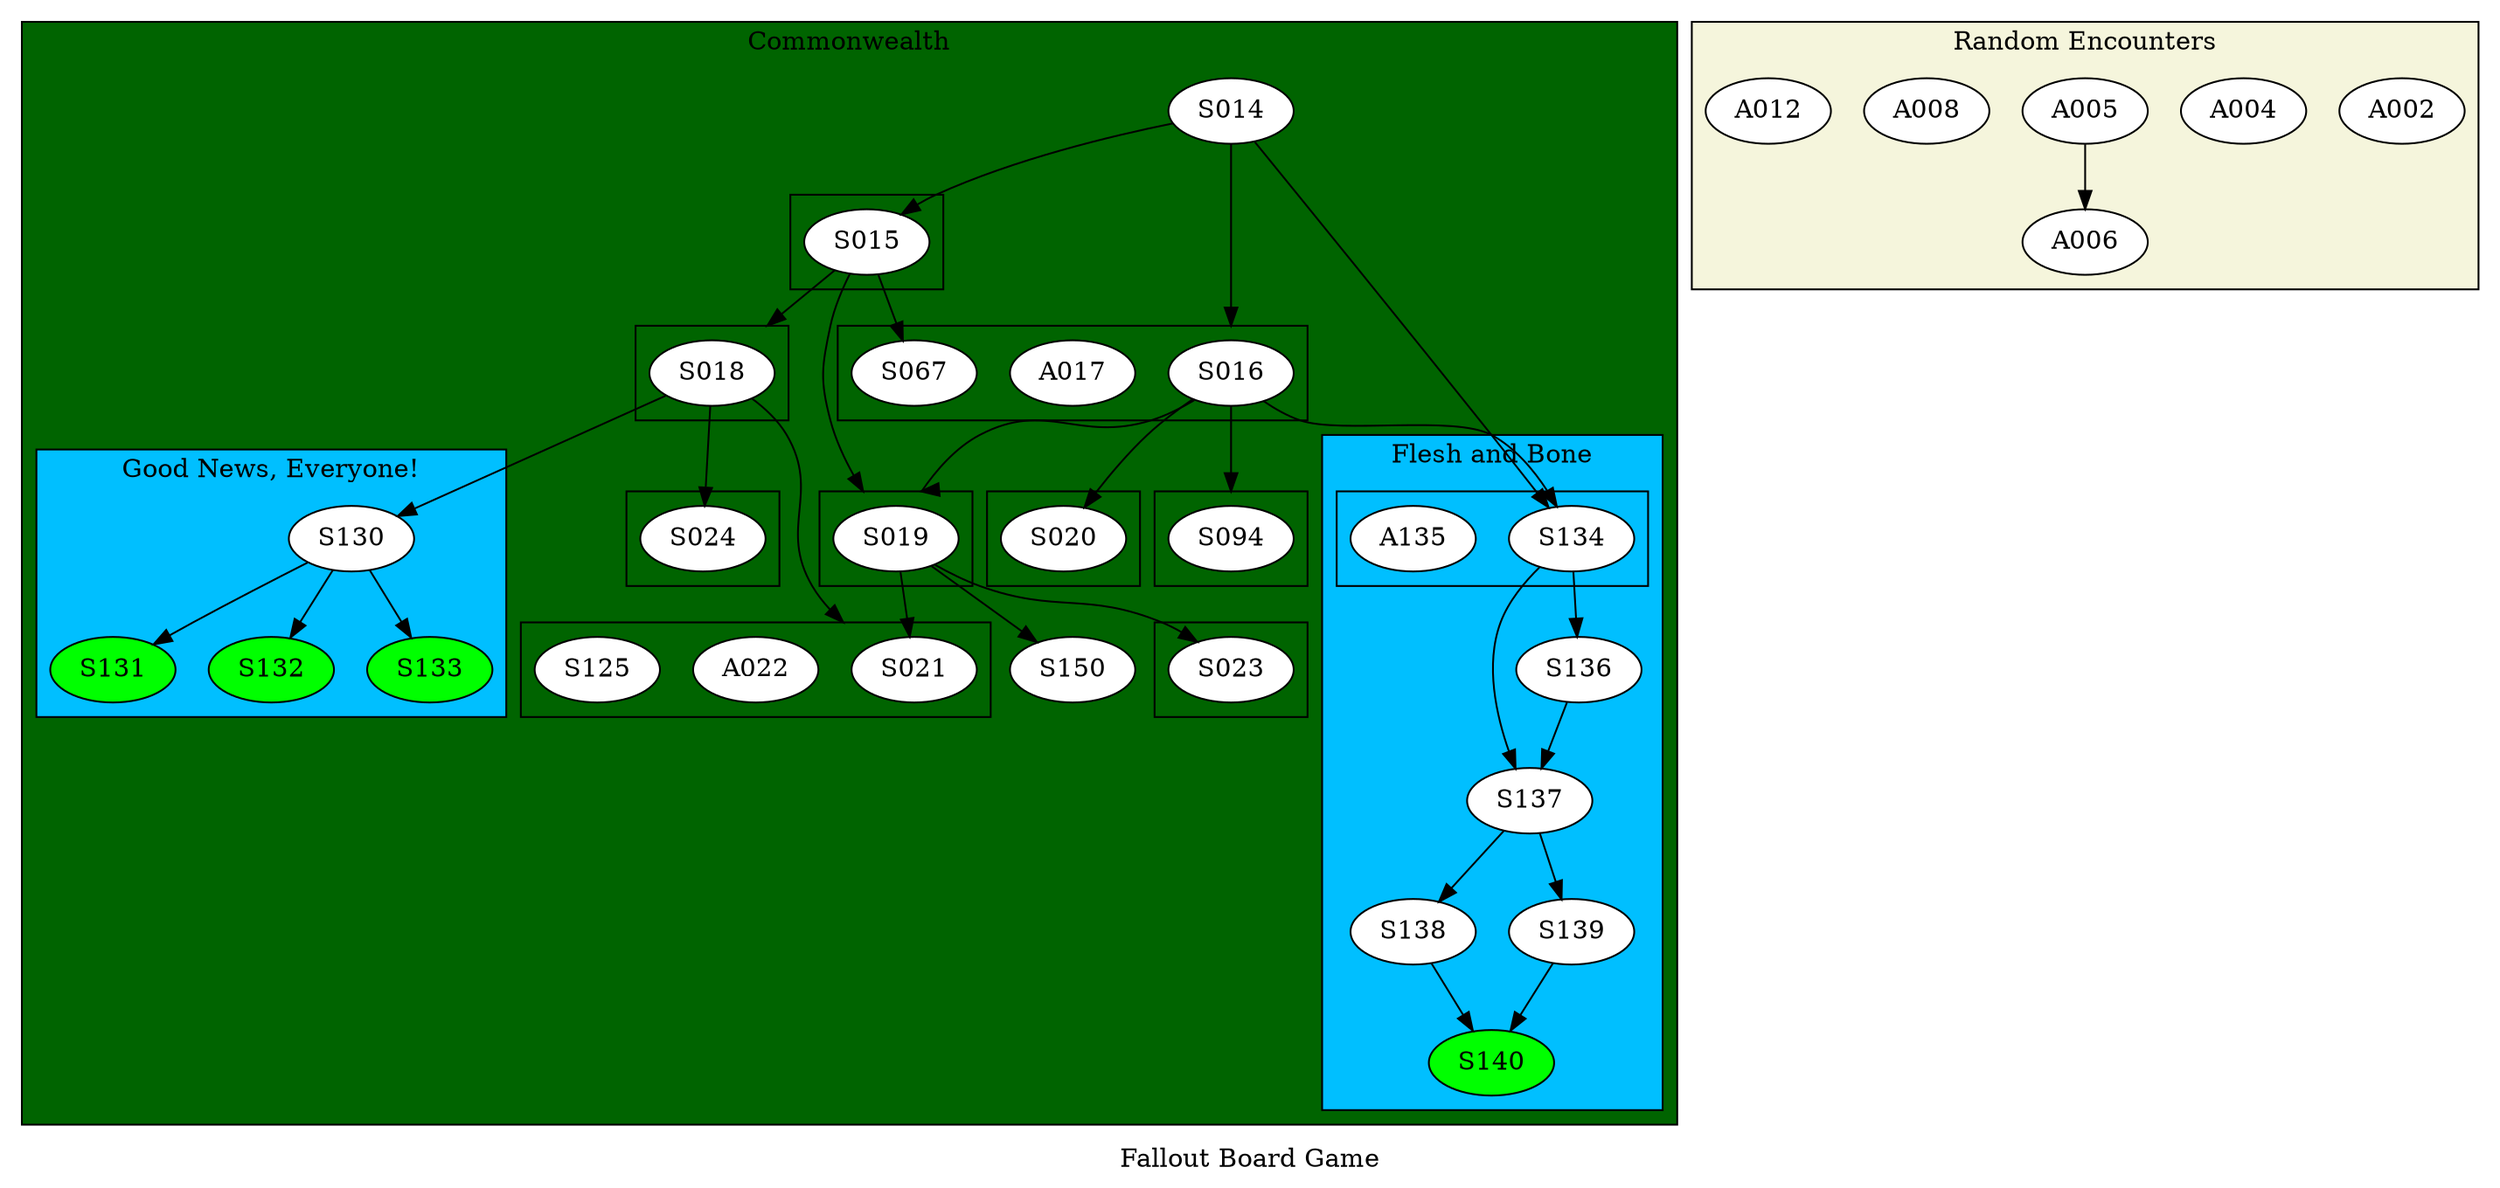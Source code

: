 digraph G {
compound=true;

subgraph clusterCommonwealth {
node [style=filled,fillcolor=white];
bgcolor=darkgreen;

subgraph clusterS015 {S015}

subgraph clusterS016S067A017 {S016;A017;S067;}

S014 -> S015
S014 -> S134
S014 -> S016[lhead=clusterS016S067A017]

S015->S018[lhead=clusterS018]
S015->S019[lhead=clusterS019]

subgraph clusterS018 {S018;}
subgraph clusterS024 {S024}
subgraph clusterS021A022S125 {S021;A022;S125;}

S018 -> S024
S018 -> S130
S018 -> S021[lhead=clusterS021A022S125]


subgraph clusterS019 {S019;}
subgraph clusterS023 {S023}
subgraph clusterS021A022 {S021;A022}


S019 -> S021[lhead=clusterS021A022]
S019 -> S023
S019->S150

S015->S067

subgraph clusterS094 {S094}
subgraph clusterS020 {S020}
S016 -> S019[lhead=clusterS019]
S016 -> S094[lhead=clusterS094]
S016 -> S020
S016 -> S134

subgraph clusterFleshAndBone{
bgcolor=deepskyblue;
S134
subgraph clusterS134A135 {S134;A135}
S137
S136
S138
S139
S140[fillcolor=green]
S134->S137
S134->S136 -> S137 -> {S138;S139}
S138->S140
S139->S140
label = "Flesh and Bone";
}

subgraph clusterGoodNewsEveryone{
bgcolor=deepskyblue;
S130
S130->S131
S130->S132
S130->S133
S131[fillcolor=green]
S132[fillcolor=green]
S133[fillcolor=green]
label = "Good News, Everyone!";
}

label = "Commonwealth";
}

subgraph clusterRandomEncounters {
node [style=filled,fillcolor=white];
bgcolor=beige;
{A002;A004;A005;A008;A012}
A005 -> A006;
label = "Random Encounters";
}

label = "Fallout Board Game";

}